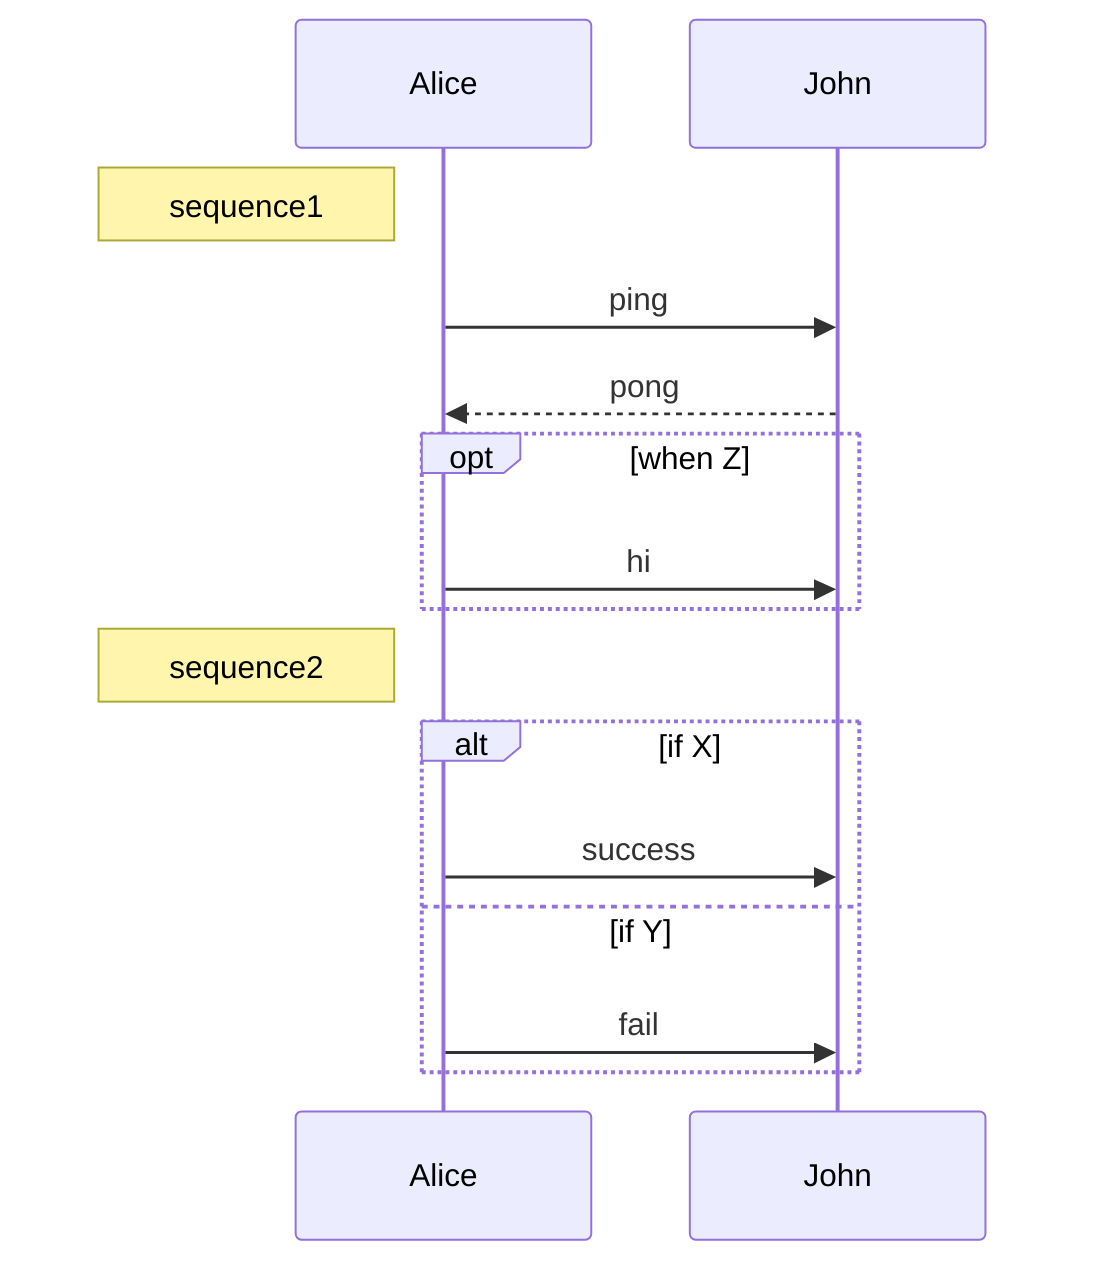 sequenceDiagram
    participant A as Alice
    participant B as John
    Note left of A: sequence1
    A->>B: ping
    B-->>A: pong
    opt when Z
        A->>B: hi
    end
    Note left of A: sequence2
    alt if X
        A->>B: success
    else if Y
        A->>B: fail
    end